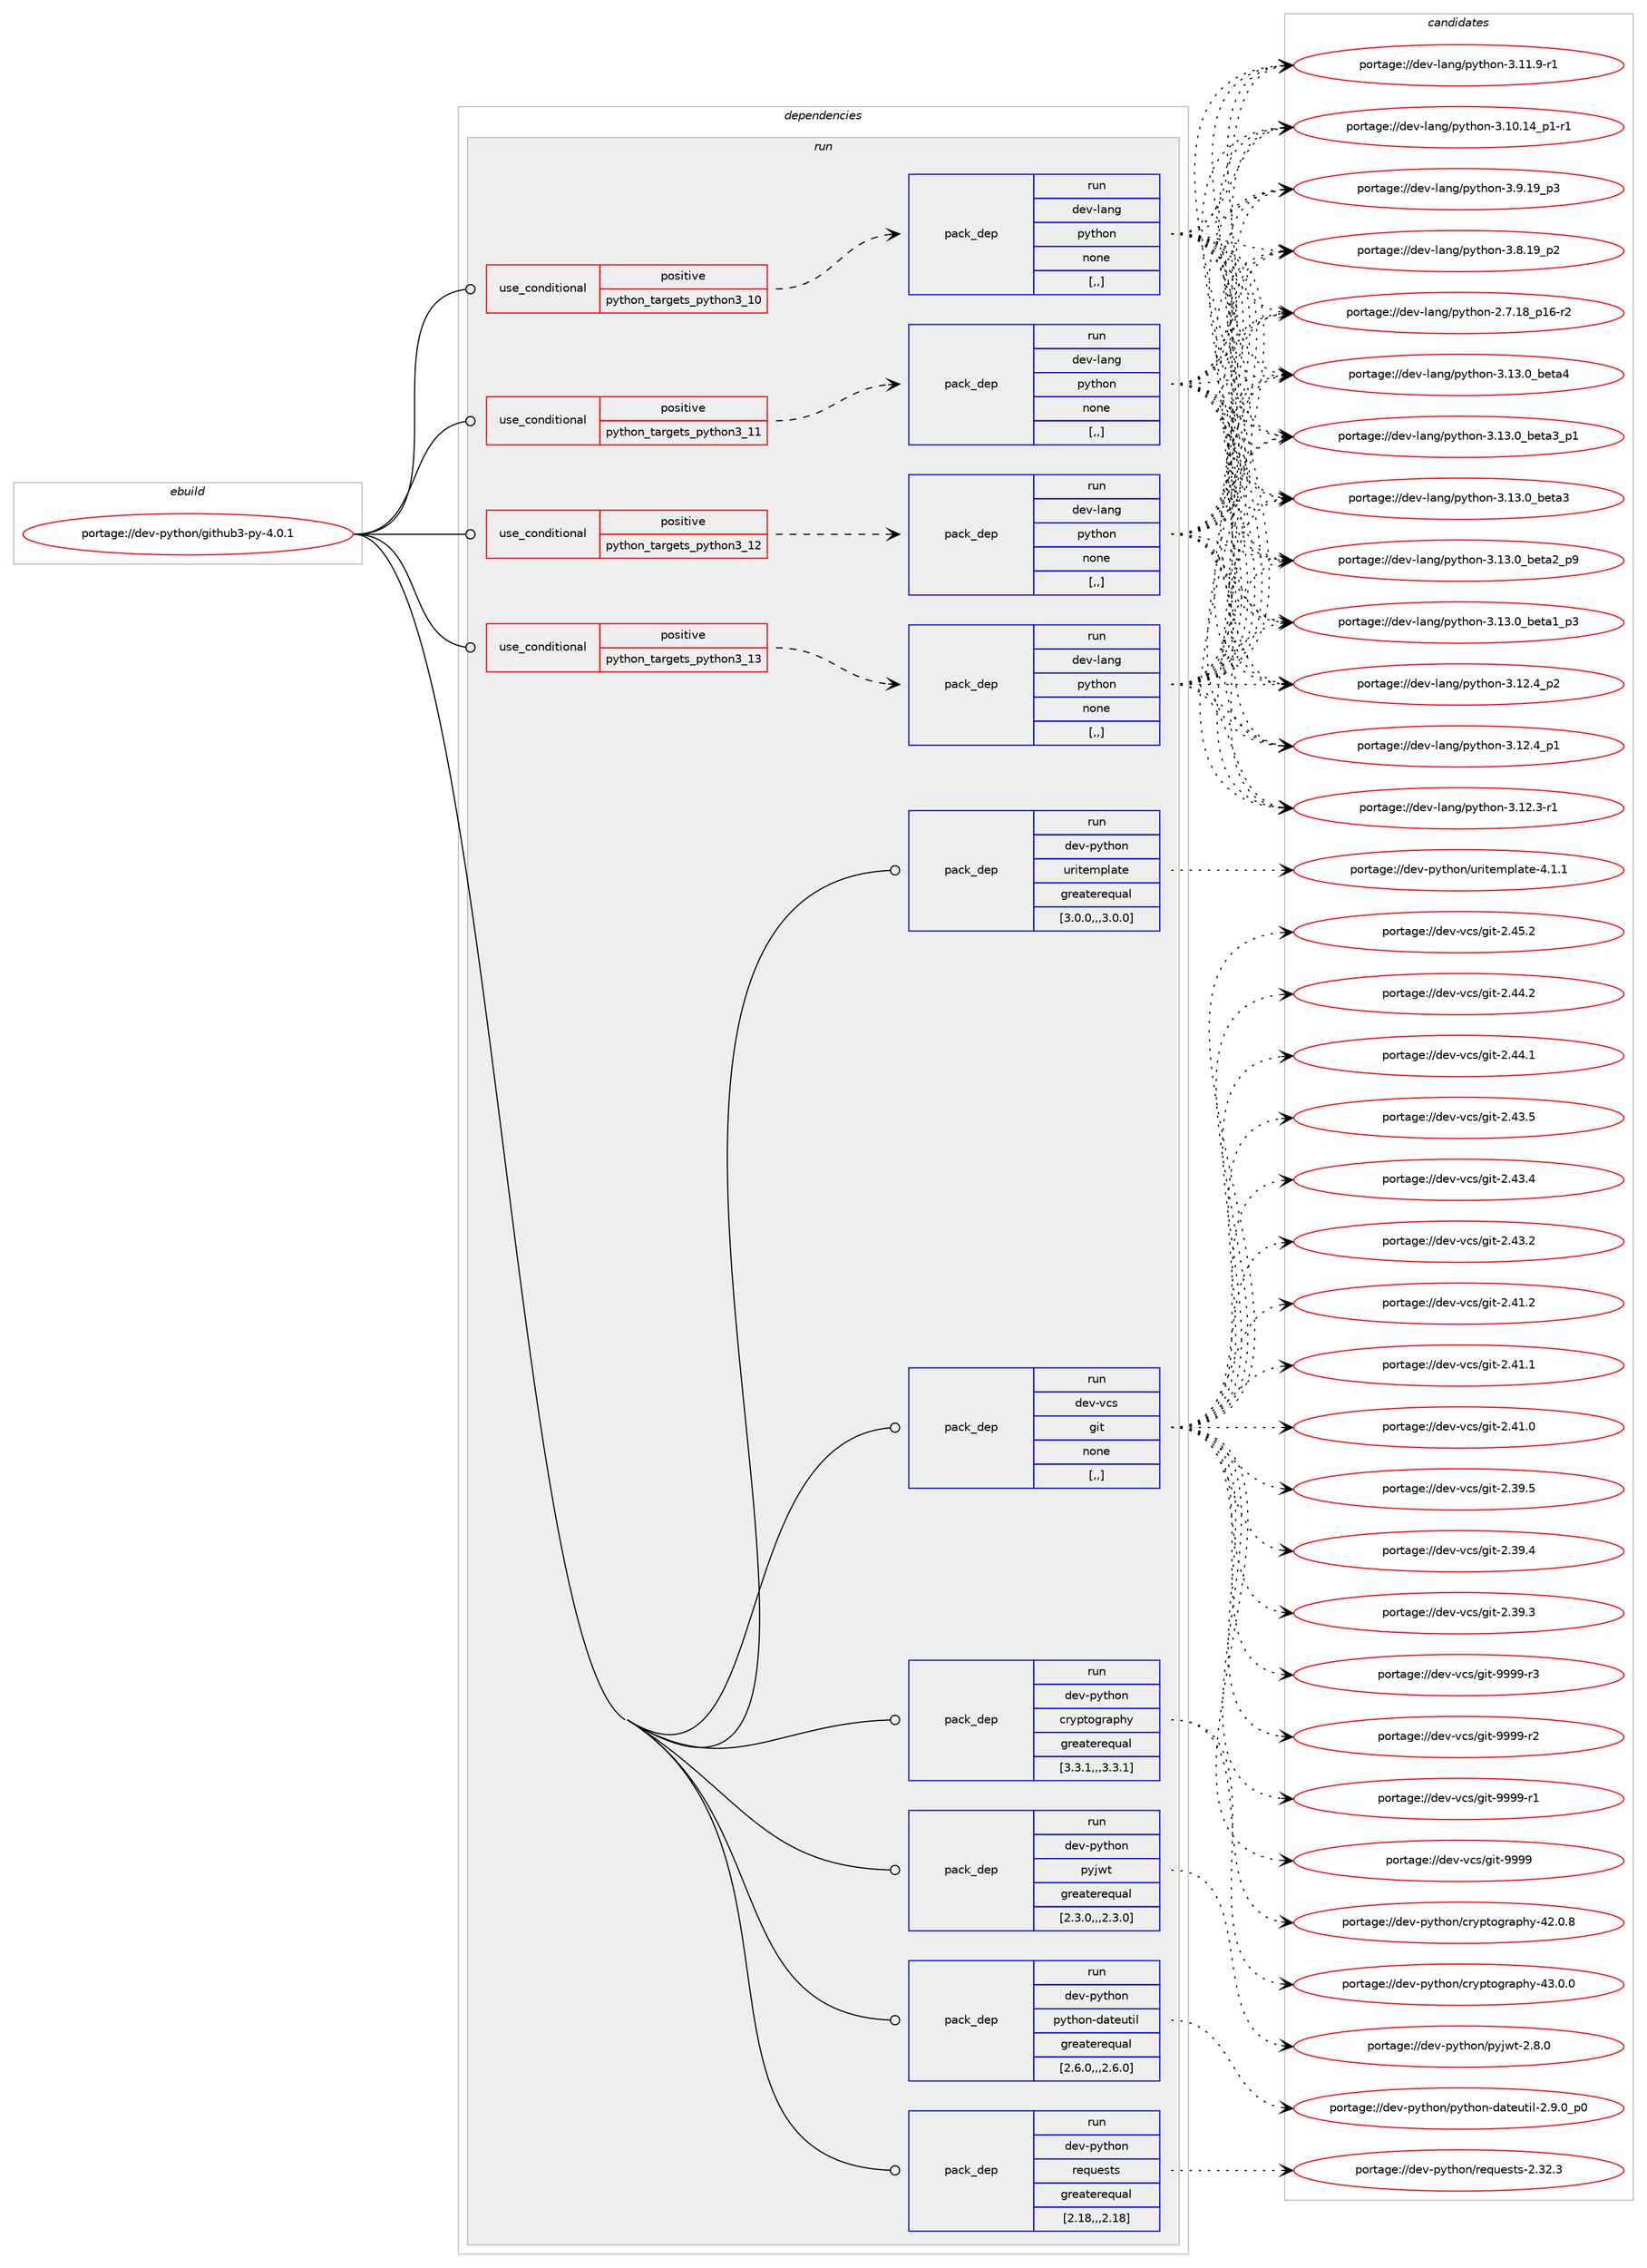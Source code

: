 digraph prolog {

# *************
# Graph options
# *************

newrank=true;
concentrate=true;
compound=true;
graph [rankdir=LR,fontname=Helvetica,fontsize=10,ranksep=1.5];#, ranksep=2.5, nodesep=0.2];
edge  [arrowhead=vee];
node  [fontname=Helvetica,fontsize=10];

# **********
# The ebuild
# **********

subgraph cluster_leftcol {
color=gray;
label=<<i>ebuild</i>>;
id [label="portage://dev-python/github3-py-4.0.1", color=red, width=4, href="../dev-python/github3-py-4.0.1.svg"];
}

# ****************
# The dependencies
# ****************

subgraph cluster_midcol {
color=gray;
label=<<i>dependencies</i>>;
subgraph cluster_compile {
fillcolor="#eeeeee";
style=filled;
label=<<i>compile</i>>;
}
subgraph cluster_compileandrun {
fillcolor="#eeeeee";
style=filled;
label=<<i>compile and run</i>>;
}
subgraph cluster_run {
fillcolor="#eeeeee";
style=filled;
label=<<i>run</i>>;
subgraph cond33129 {
dependency147201 [label=<<TABLE BORDER="0" CELLBORDER="1" CELLSPACING="0" CELLPADDING="4"><TR><TD ROWSPAN="3" CELLPADDING="10">use_conditional</TD></TR><TR><TD>positive</TD></TR><TR><TD>python_targets_python3_10</TD></TR></TABLE>>, shape=none, color=red];
subgraph pack112823 {
dependency147202 [label=<<TABLE BORDER="0" CELLBORDER="1" CELLSPACING="0" CELLPADDING="4" WIDTH="220"><TR><TD ROWSPAN="6" CELLPADDING="30">pack_dep</TD></TR><TR><TD WIDTH="110">run</TD></TR><TR><TD>dev-lang</TD></TR><TR><TD>python</TD></TR><TR><TD>none</TD></TR><TR><TD>[,,]</TD></TR></TABLE>>, shape=none, color=blue];
}
dependency147201:e -> dependency147202:w [weight=20,style="dashed",arrowhead="vee"];
}
id:e -> dependency147201:w [weight=20,style="solid",arrowhead="odot"];
subgraph cond33130 {
dependency147203 [label=<<TABLE BORDER="0" CELLBORDER="1" CELLSPACING="0" CELLPADDING="4"><TR><TD ROWSPAN="3" CELLPADDING="10">use_conditional</TD></TR><TR><TD>positive</TD></TR><TR><TD>python_targets_python3_11</TD></TR></TABLE>>, shape=none, color=red];
subgraph pack112824 {
dependency147204 [label=<<TABLE BORDER="0" CELLBORDER="1" CELLSPACING="0" CELLPADDING="4" WIDTH="220"><TR><TD ROWSPAN="6" CELLPADDING="30">pack_dep</TD></TR><TR><TD WIDTH="110">run</TD></TR><TR><TD>dev-lang</TD></TR><TR><TD>python</TD></TR><TR><TD>none</TD></TR><TR><TD>[,,]</TD></TR></TABLE>>, shape=none, color=blue];
}
dependency147203:e -> dependency147204:w [weight=20,style="dashed",arrowhead="vee"];
}
id:e -> dependency147203:w [weight=20,style="solid",arrowhead="odot"];
subgraph cond33131 {
dependency147205 [label=<<TABLE BORDER="0" CELLBORDER="1" CELLSPACING="0" CELLPADDING="4"><TR><TD ROWSPAN="3" CELLPADDING="10">use_conditional</TD></TR><TR><TD>positive</TD></TR><TR><TD>python_targets_python3_12</TD></TR></TABLE>>, shape=none, color=red];
subgraph pack112825 {
dependency147206 [label=<<TABLE BORDER="0" CELLBORDER="1" CELLSPACING="0" CELLPADDING="4" WIDTH="220"><TR><TD ROWSPAN="6" CELLPADDING="30">pack_dep</TD></TR><TR><TD WIDTH="110">run</TD></TR><TR><TD>dev-lang</TD></TR><TR><TD>python</TD></TR><TR><TD>none</TD></TR><TR><TD>[,,]</TD></TR></TABLE>>, shape=none, color=blue];
}
dependency147205:e -> dependency147206:w [weight=20,style="dashed",arrowhead="vee"];
}
id:e -> dependency147205:w [weight=20,style="solid",arrowhead="odot"];
subgraph cond33132 {
dependency147207 [label=<<TABLE BORDER="0" CELLBORDER="1" CELLSPACING="0" CELLPADDING="4"><TR><TD ROWSPAN="3" CELLPADDING="10">use_conditional</TD></TR><TR><TD>positive</TD></TR><TR><TD>python_targets_python3_13</TD></TR></TABLE>>, shape=none, color=red];
subgraph pack112826 {
dependency147208 [label=<<TABLE BORDER="0" CELLBORDER="1" CELLSPACING="0" CELLPADDING="4" WIDTH="220"><TR><TD ROWSPAN="6" CELLPADDING="30">pack_dep</TD></TR><TR><TD WIDTH="110">run</TD></TR><TR><TD>dev-lang</TD></TR><TR><TD>python</TD></TR><TR><TD>none</TD></TR><TR><TD>[,,]</TD></TR></TABLE>>, shape=none, color=blue];
}
dependency147207:e -> dependency147208:w [weight=20,style="dashed",arrowhead="vee"];
}
id:e -> dependency147207:w [weight=20,style="solid",arrowhead="odot"];
subgraph pack112827 {
dependency147209 [label=<<TABLE BORDER="0" CELLBORDER="1" CELLSPACING="0" CELLPADDING="4" WIDTH="220"><TR><TD ROWSPAN="6" CELLPADDING="30">pack_dep</TD></TR><TR><TD WIDTH="110">run</TD></TR><TR><TD>dev-python</TD></TR><TR><TD>cryptography</TD></TR><TR><TD>greaterequal</TD></TR><TR><TD>[3.3.1,,,3.3.1]</TD></TR></TABLE>>, shape=none, color=blue];
}
id:e -> dependency147209:w [weight=20,style="solid",arrowhead="odot"];
subgraph pack112828 {
dependency147210 [label=<<TABLE BORDER="0" CELLBORDER="1" CELLSPACING="0" CELLPADDING="4" WIDTH="220"><TR><TD ROWSPAN="6" CELLPADDING="30">pack_dep</TD></TR><TR><TD WIDTH="110">run</TD></TR><TR><TD>dev-python</TD></TR><TR><TD>pyjwt</TD></TR><TR><TD>greaterequal</TD></TR><TR><TD>[2.3.0,,,2.3.0]</TD></TR></TABLE>>, shape=none, color=blue];
}
id:e -> dependency147210:w [weight=20,style="solid",arrowhead="odot"];
subgraph pack112829 {
dependency147211 [label=<<TABLE BORDER="0" CELLBORDER="1" CELLSPACING="0" CELLPADDING="4" WIDTH="220"><TR><TD ROWSPAN="6" CELLPADDING="30">pack_dep</TD></TR><TR><TD WIDTH="110">run</TD></TR><TR><TD>dev-python</TD></TR><TR><TD>python-dateutil</TD></TR><TR><TD>greaterequal</TD></TR><TR><TD>[2.6.0,,,2.6.0]</TD></TR></TABLE>>, shape=none, color=blue];
}
id:e -> dependency147211:w [weight=20,style="solid",arrowhead="odot"];
subgraph pack112830 {
dependency147212 [label=<<TABLE BORDER="0" CELLBORDER="1" CELLSPACING="0" CELLPADDING="4" WIDTH="220"><TR><TD ROWSPAN="6" CELLPADDING="30">pack_dep</TD></TR><TR><TD WIDTH="110">run</TD></TR><TR><TD>dev-python</TD></TR><TR><TD>requests</TD></TR><TR><TD>greaterequal</TD></TR><TR><TD>[2.18,,,2.18]</TD></TR></TABLE>>, shape=none, color=blue];
}
id:e -> dependency147212:w [weight=20,style="solid",arrowhead="odot"];
subgraph pack112831 {
dependency147213 [label=<<TABLE BORDER="0" CELLBORDER="1" CELLSPACING="0" CELLPADDING="4" WIDTH="220"><TR><TD ROWSPAN="6" CELLPADDING="30">pack_dep</TD></TR><TR><TD WIDTH="110">run</TD></TR><TR><TD>dev-python</TD></TR><TR><TD>uritemplate</TD></TR><TR><TD>greaterequal</TD></TR><TR><TD>[3.0.0,,,3.0.0]</TD></TR></TABLE>>, shape=none, color=blue];
}
id:e -> dependency147213:w [weight=20,style="solid",arrowhead="odot"];
subgraph pack112832 {
dependency147214 [label=<<TABLE BORDER="0" CELLBORDER="1" CELLSPACING="0" CELLPADDING="4" WIDTH="220"><TR><TD ROWSPAN="6" CELLPADDING="30">pack_dep</TD></TR><TR><TD WIDTH="110">run</TD></TR><TR><TD>dev-vcs</TD></TR><TR><TD>git</TD></TR><TR><TD>none</TD></TR><TR><TD>[,,]</TD></TR></TABLE>>, shape=none, color=blue];
}
id:e -> dependency147214:w [weight=20,style="solid",arrowhead="odot"];
}
}

# **************
# The candidates
# **************

subgraph cluster_choices {
rank=same;
color=gray;
label=<<i>candidates</i>>;

subgraph choice112823 {
color=black;
nodesep=1;
choice1001011184510897110103471121211161041111104551464951464895981011169752 [label="portage://dev-lang/python-3.13.0_beta4", color=red, width=4,href="../dev-lang/python-3.13.0_beta4.svg"];
choice10010111845108971101034711212111610411111045514649514648959810111697519511249 [label="portage://dev-lang/python-3.13.0_beta3_p1", color=red, width=4,href="../dev-lang/python-3.13.0_beta3_p1.svg"];
choice1001011184510897110103471121211161041111104551464951464895981011169751 [label="portage://dev-lang/python-3.13.0_beta3", color=red, width=4,href="../dev-lang/python-3.13.0_beta3.svg"];
choice10010111845108971101034711212111610411111045514649514648959810111697509511257 [label="portage://dev-lang/python-3.13.0_beta2_p9", color=red, width=4,href="../dev-lang/python-3.13.0_beta2_p9.svg"];
choice10010111845108971101034711212111610411111045514649514648959810111697499511251 [label="portage://dev-lang/python-3.13.0_beta1_p3", color=red, width=4,href="../dev-lang/python-3.13.0_beta1_p3.svg"];
choice100101118451089711010347112121116104111110455146495046529511250 [label="portage://dev-lang/python-3.12.4_p2", color=red, width=4,href="../dev-lang/python-3.12.4_p2.svg"];
choice100101118451089711010347112121116104111110455146495046529511249 [label="portage://dev-lang/python-3.12.4_p1", color=red, width=4,href="../dev-lang/python-3.12.4_p1.svg"];
choice100101118451089711010347112121116104111110455146495046514511449 [label="portage://dev-lang/python-3.12.3-r1", color=red, width=4,href="../dev-lang/python-3.12.3-r1.svg"];
choice100101118451089711010347112121116104111110455146494946574511449 [label="portage://dev-lang/python-3.11.9-r1", color=red, width=4,href="../dev-lang/python-3.11.9-r1.svg"];
choice100101118451089711010347112121116104111110455146494846495295112494511449 [label="portage://dev-lang/python-3.10.14_p1-r1", color=red, width=4,href="../dev-lang/python-3.10.14_p1-r1.svg"];
choice100101118451089711010347112121116104111110455146574649579511251 [label="portage://dev-lang/python-3.9.19_p3", color=red, width=4,href="../dev-lang/python-3.9.19_p3.svg"];
choice100101118451089711010347112121116104111110455146564649579511250 [label="portage://dev-lang/python-3.8.19_p2", color=red, width=4,href="../dev-lang/python-3.8.19_p2.svg"];
choice100101118451089711010347112121116104111110455046554649569511249544511450 [label="portage://dev-lang/python-2.7.18_p16-r2", color=red, width=4,href="../dev-lang/python-2.7.18_p16-r2.svg"];
dependency147202:e -> choice1001011184510897110103471121211161041111104551464951464895981011169752:w [style=dotted,weight="100"];
dependency147202:e -> choice10010111845108971101034711212111610411111045514649514648959810111697519511249:w [style=dotted,weight="100"];
dependency147202:e -> choice1001011184510897110103471121211161041111104551464951464895981011169751:w [style=dotted,weight="100"];
dependency147202:e -> choice10010111845108971101034711212111610411111045514649514648959810111697509511257:w [style=dotted,weight="100"];
dependency147202:e -> choice10010111845108971101034711212111610411111045514649514648959810111697499511251:w [style=dotted,weight="100"];
dependency147202:e -> choice100101118451089711010347112121116104111110455146495046529511250:w [style=dotted,weight="100"];
dependency147202:e -> choice100101118451089711010347112121116104111110455146495046529511249:w [style=dotted,weight="100"];
dependency147202:e -> choice100101118451089711010347112121116104111110455146495046514511449:w [style=dotted,weight="100"];
dependency147202:e -> choice100101118451089711010347112121116104111110455146494946574511449:w [style=dotted,weight="100"];
dependency147202:e -> choice100101118451089711010347112121116104111110455146494846495295112494511449:w [style=dotted,weight="100"];
dependency147202:e -> choice100101118451089711010347112121116104111110455146574649579511251:w [style=dotted,weight="100"];
dependency147202:e -> choice100101118451089711010347112121116104111110455146564649579511250:w [style=dotted,weight="100"];
dependency147202:e -> choice100101118451089711010347112121116104111110455046554649569511249544511450:w [style=dotted,weight="100"];
}
subgraph choice112824 {
color=black;
nodesep=1;
choice1001011184510897110103471121211161041111104551464951464895981011169752 [label="portage://dev-lang/python-3.13.0_beta4", color=red, width=4,href="../dev-lang/python-3.13.0_beta4.svg"];
choice10010111845108971101034711212111610411111045514649514648959810111697519511249 [label="portage://dev-lang/python-3.13.0_beta3_p1", color=red, width=4,href="../dev-lang/python-3.13.0_beta3_p1.svg"];
choice1001011184510897110103471121211161041111104551464951464895981011169751 [label="portage://dev-lang/python-3.13.0_beta3", color=red, width=4,href="../dev-lang/python-3.13.0_beta3.svg"];
choice10010111845108971101034711212111610411111045514649514648959810111697509511257 [label="portage://dev-lang/python-3.13.0_beta2_p9", color=red, width=4,href="../dev-lang/python-3.13.0_beta2_p9.svg"];
choice10010111845108971101034711212111610411111045514649514648959810111697499511251 [label="portage://dev-lang/python-3.13.0_beta1_p3", color=red, width=4,href="../dev-lang/python-3.13.0_beta1_p3.svg"];
choice100101118451089711010347112121116104111110455146495046529511250 [label="portage://dev-lang/python-3.12.4_p2", color=red, width=4,href="../dev-lang/python-3.12.4_p2.svg"];
choice100101118451089711010347112121116104111110455146495046529511249 [label="portage://dev-lang/python-3.12.4_p1", color=red, width=4,href="../dev-lang/python-3.12.4_p1.svg"];
choice100101118451089711010347112121116104111110455146495046514511449 [label="portage://dev-lang/python-3.12.3-r1", color=red, width=4,href="../dev-lang/python-3.12.3-r1.svg"];
choice100101118451089711010347112121116104111110455146494946574511449 [label="portage://dev-lang/python-3.11.9-r1", color=red, width=4,href="../dev-lang/python-3.11.9-r1.svg"];
choice100101118451089711010347112121116104111110455146494846495295112494511449 [label="portage://dev-lang/python-3.10.14_p1-r1", color=red, width=4,href="../dev-lang/python-3.10.14_p1-r1.svg"];
choice100101118451089711010347112121116104111110455146574649579511251 [label="portage://dev-lang/python-3.9.19_p3", color=red, width=4,href="../dev-lang/python-3.9.19_p3.svg"];
choice100101118451089711010347112121116104111110455146564649579511250 [label="portage://dev-lang/python-3.8.19_p2", color=red, width=4,href="../dev-lang/python-3.8.19_p2.svg"];
choice100101118451089711010347112121116104111110455046554649569511249544511450 [label="portage://dev-lang/python-2.7.18_p16-r2", color=red, width=4,href="../dev-lang/python-2.7.18_p16-r2.svg"];
dependency147204:e -> choice1001011184510897110103471121211161041111104551464951464895981011169752:w [style=dotted,weight="100"];
dependency147204:e -> choice10010111845108971101034711212111610411111045514649514648959810111697519511249:w [style=dotted,weight="100"];
dependency147204:e -> choice1001011184510897110103471121211161041111104551464951464895981011169751:w [style=dotted,weight="100"];
dependency147204:e -> choice10010111845108971101034711212111610411111045514649514648959810111697509511257:w [style=dotted,weight="100"];
dependency147204:e -> choice10010111845108971101034711212111610411111045514649514648959810111697499511251:w [style=dotted,weight="100"];
dependency147204:e -> choice100101118451089711010347112121116104111110455146495046529511250:w [style=dotted,weight="100"];
dependency147204:e -> choice100101118451089711010347112121116104111110455146495046529511249:w [style=dotted,weight="100"];
dependency147204:e -> choice100101118451089711010347112121116104111110455146495046514511449:w [style=dotted,weight="100"];
dependency147204:e -> choice100101118451089711010347112121116104111110455146494946574511449:w [style=dotted,weight="100"];
dependency147204:e -> choice100101118451089711010347112121116104111110455146494846495295112494511449:w [style=dotted,weight="100"];
dependency147204:e -> choice100101118451089711010347112121116104111110455146574649579511251:w [style=dotted,weight="100"];
dependency147204:e -> choice100101118451089711010347112121116104111110455146564649579511250:w [style=dotted,weight="100"];
dependency147204:e -> choice100101118451089711010347112121116104111110455046554649569511249544511450:w [style=dotted,weight="100"];
}
subgraph choice112825 {
color=black;
nodesep=1;
choice1001011184510897110103471121211161041111104551464951464895981011169752 [label="portage://dev-lang/python-3.13.0_beta4", color=red, width=4,href="../dev-lang/python-3.13.0_beta4.svg"];
choice10010111845108971101034711212111610411111045514649514648959810111697519511249 [label="portage://dev-lang/python-3.13.0_beta3_p1", color=red, width=4,href="../dev-lang/python-3.13.0_beta3_p1.svg"];
choice1001011184510897110103471121211161041111104551464951464895981011169751 [label="portage://dev-lang/python-3.13.0_beta3", color=red, width=4,href="../dev-lang/python-3.13.0_beta3.svg"];
choice10010111845108971101034711212111610411111045514649514648959810111697509511257 [label="portage://dev-lang/python-3.13.0_beta2_p9", color=red, width=4,href="../dev-lang/python-3.13.0_beta2_p9.svg"];
choice10010111845108971101034711212111610411111045514649514648959810111697499511251 [label="portage://dev-lang/python-3.13.0_beta1_p3", color=red, width=4,href="../dev-lang/python-3.13.0_beta1_p3.svg"];
choice100101118451089711010347112121116104111110455146495046529511250 [label="portage://dev-lang/python-3.12.4_p2", color=red, width=4,href="../dev-lang/python-3.12.4_p2.svg"];
choice100101118451089711010347112121116104111110455146495046529511249 [label="portage://dev-lang/python-3.12.4_p1", color=red, width=4,href="../dev-lang/python-3.12.4_p1.svg"];
choice100101118451089711010347112121116104111110455146495046514511449 [label="portage://dev-lang/python-3.12.3-r1", color=red, width=4,href="../dev-lang/python-3.12.3-r1.svg"];
choice100101118451089711010347112121116104111110455146494946574511449 [label="portage://dev-lang/python-3.11.9-r1", color=red, width=4,href="../dev-lang/python-3.11.9-r1.svg"];
choice100101118451089711010347112121116104111110455146494846495295112494511449 [label="portage://dev-lang/python-3.10.14_p1-r1", color=red, width=4,href="../dev-lang/python-3.10.14_p1-r1.svg"];
choice100101118451089711010347112121116104111110455146574649579511251 [label="portage://dev-lang/python-3.9.19_p3", color=red, width=4,href="../dev-lang/python-3.9.19_p3.svg"];
choice100101118451089711010347112121116104111110455146564649579511250 [label="portage://dev-lang/python-3.8.19_p2", color=red, width=4,href="../dev-lang/python-3.8.19_p2.svg"];
choice100101118451089711010347112121116104111110455046554649569511249544511450 [label="portage://dev-lang/python-2.7.18_p16-r2", color=red, width=4,href="../dev-lang/python-2.7.18_p16-r2.svg"];
dependency147206:e -> choice1001011184510897110103471121211161041111104551464951464895981011169752:w [style=dotted,weight="100"];
dependency147206:e -> choice10010111845108971101034711212111610411111045514649514648959810111697519511249:w [style=dotted,weight="100"];
dependency147206:e -> choice1001011184510897110103471121211161041111104551464951464895981011169751:w [style=dotted,weight="100"];
dependency147206:e -> choice10010111845108971101034711212111610411111045514649514648959810111697509511257:w [style=dotted,weight="100"];
dependency147206:e -> choice10010111845108971101034711212111610411111045514649514648959810111697499511251:w [style=dotted,weight="100"];
dependency147206:e -> choice100101118451089711010347112121116104111110455146495046529511250:w [style=dotted,weight="100"];
dependency147206:e -> choice100101118451089711010347112121116104111110455146495046529511249:w [style=dotted,weight="100"];
dependency147206:e -> choice100101118451089711010347112121116104111110455146495046514511449:w [style=dotted,weight="100"];
dependency147206:e -> choice100101118451089711010347112121116104111110455146494946574511449:w [style=dotted,weight="100"];
dependency147206:e -> choice100101118451089711010347112121116104111110455146494846495295112494511449:w [style=dotted,weight="100"];
dependency147206:e -> choice100101118451089711010347112121116104111110455146574649579511251:w [style=dotted,weight="100"];
dependency147206:e -> choice100101118451089711010347112121116104111110455146564649579511250:w [style=dotted,weight="100"];
dependency147206:e -> choice100101118451089711010347112121116104111110455046554649569511249544511450:w [style=dotted,weight="100"];
}
subgraph choice112826 {
color=black;
nodesep=1;
choice1001011184510897110103471121211161041111104551464951464895981011169752 [label="portage://dev-lang/python-3.13.0_beta4", color=red, width=4,href="../dev-lang/python-3.13.0_beta4.svg"];
choice10010111845108971101034711212111610411111045514649514648959810111697519511249 [label="portage://dev-lang/python-3.13.0_beta3_p1", color=red, width=4,href="../dev-lang/python-3.13.0_beta3_p1.svg"];
choice1001011184510897110103471121211161041111104551464951464895981011169751 [label="portage://dev-lang/python-3.13.0_beta3", color=red, width=4,href="../dev-lang/python-3.13.0_beta3.svg"];
choice10010111845108971101034711212111610411111045514649514648959810111697509511257 [label="portage://dev-lang/python-3.13.0_beta2_p9", color=red, width=4,href="../dev-lang/python-3.13.0_beta2_p9.svg"];
choice10010111845108971101034711212111610411111045514649514648959810111697499511251 [label="portage://dev-lang/python-3.13.0_beta1_p3", color=red, width=4,href="../dev-lang/python-3.13.0_beta1_p3.svg"];
choice100101118451089711010347112121116104111110455146495046529511250 [label="portage://dev-lang/python-3.12.4_p2", color=red, width=4,href="../dev-lang/python-3.12.4_p2.svg"];
choice100101118451089711010347112121116104111110455146495046529511249 [label="portage://dev-lang/python-3.12.4_p1", color=red, width=4,href="../dev-lang/python-3.12.4_p1.svg"];
choice100101118451089711010347112121116104111110455146495046514511449 [label="portage://dev-lang/python-3.12.3-r1", color=red, width=4,href="../dev-lang/python-3.12.3-r1.svg"];
choice100101118451089711010347112121116104111110455146494946574511449 [label="portage://dev-lang/python-3.11.9-r1", color=red, width=4,href="../dev-lang/python-3.11.9-r1.svg"];
choice100101118451089711010347112121116104111110455146494846495295112494511449 [label="portage://dev-lang/python-3.10.14_p1-r1", color=red, width=4,href="../dev-lang/python-3.10.14_p1-r1.svg"];
choice100101118451089711010347112121116104111110455146574649579511251 [label="portage://dev-lang/python-3.9.19_p3", color=red, width=4,href="../dev-lang/python-3.9.19_p3.svg"];
choice100101118451089711010347112121116104111110455146564649579511250 [label="portage://dev-lang/python-3.8.19_p2", color=red, width=4,href="../dev-lang/python-3.8.19_p2.svg"];
choice100101118451089711010347112121116104111110455046554649569511249544511450 [label="portage://dev-lang/python-2.7.18_p16-r2", color=red, width=4,href="../dev-lang/python-2.7.18_p16-r2.svg"];
dependency147208:e -> choice1001011184510897110103471121211161041111104551464951464895981011169752:w [style=dotted,weight="100"];
dependency147208:e -> choice10010111845108971101034711212111610411111045514649514648959810111697519511249:w [style=dotted,weight="100"];
dependency147208:e -> choice1001011184510897110103471121211161041111104551464951464895981011169751:w [style=dotted,weight="100"];
dependency147208:e -> choice10010111845108971101034711212111610411111045514649514648959810111697509511257:w [style=dotted,weight="100"];
dependency147208:e -> choice10010111845108971101034711212111610411111045514649514648959810111697499511251:w [style=dotted,weight="100"];
dependency147208:e -> choice100101118451089711010347112121116104111110455146495046529511250:w [style=dotted,weight="100"];
dependency147208:e -> choice100101118451089711010347112121116104111110455146495046529511249:w [style=dotted,weight="100"];
dependency147208:e -> choice100101118451089711010347112121116104111110455146495046514511449:w [style=dotted,weight="100"];
dependency147208:e -> choice100101118451089711010347112121116104111110455146494946574511449:w [style=dotted,weight="100"];
dependency147208:e -> choice100101118451089711010347112121116104111110455146494846495295112494511449:w [style=dotted,weight="100"];
dependency147208:e -> choice100101118451089711010347112121116104111110455146574649579511251:w [style=dotted,weight="100"];
dependency147208:e -> choice100101118451089711010347112121116104111110455146564649579511250:w [style=dotted,weight="100"];
dependency147208:e -> choice100101118451089711010347112121116104111110455046554649569511249544511450:w [style=dotted,weight="100"];
}
subgraph choice112827 {
color=black;
nodesep=1;
choice1001011184511212111610411111047991141211121161111031149711210412145525146484648 [label="portage://dev-python/cryptography-43.0.0", color=red, width=4,href="../dev-python/cryptography-43.0.0.svg"];
choice1001011184511212111610411111047991141211121161111031149711210412145525046484656 [label="portage://dev-python/cryptography-42.0.8", color=red, width=4,href="../dev-python/cryptography-42.0.8.svg"];
dependency147209:e -> choice1001011184511212111610411111047991141211121161111031149711210412145525146484648:w [style=dotted,weight="100"];
dependency147209:e -> choice1001011184511212111610411111047991141211121161111031149711210412145525046484656:w [style=dotted,weight="100"];
}
subgraph choice112828 {
color=black;
nodesep=1;
choice1001011184511212111610411111047112121106119116455046564648 [label="portage://dev-python/pyjwt-2.8.0", color=red, width=4,href="../dev-python/pyjwt-2.8.0.svg"];
dependency147210:e -> choice1001011184511212111610411111047112121106119116455046564648:w [style=dotted,weight="100"];
}
subgraph choice112829 {
color=black;
nodesep=1;
choice100101118451121211161041111104711212111610411111045100971161011171161051084550465746489511248 [label="portage://dev-python/python-dateutil-2.9.0_p0", color=red, width=4,href="../dev-python/python-dateutil-2.9.0_p0.svg"];
dependency147211:e -> choice100101118451121211161041111104711212111610411111045100971161011171161051084550465746489511248:w [style=dotted,weight="100"];
}
subgraph choice112830 {
color=black;
nodesep=1;
choice100101118451121211161041111104711410111311710111511611545504651504651 [label="portage://dev-python/requests-2.32.3", color=red, width=4,href="../dev-python/requests-2.32.3.svg"];
dependency147212:e -> choice100101118451121211161041111104711410111311710111511611545504651504651:w [style=dotted,weight="100"];
}
subgraph choice112831 {
color=black;
nodesep=1;
choice100101118451121211161041111104711711410511610110911210897116101455246494649 [label="portage://dev-python/uritemplate-4.1.1", color=red, width=4,href="../dev-python/uritemplate-4.1.1.svg"];
dependency147213:e -> choice100101118451121211161041111104711711410511610110911210897116101455246494649:w [style=dotted,weight="100"];
}
subgraph choice112832 {
color=black;
nodesep=1;
choice10010111845118991154710310511645575757574511451 [label="portage://dev-vcs/git-9999-r3", color=red, width=4,href="../dev-vcs/git-9999-r3.svg"];
choice10010111845118991154710310511645575757574511450 [label="portage://dev-vcs/git-9999-r2", color=red, width=4,href="../dev-vcs/git-9999-r2.svg"];
choice10010111845118991154710310511645575757574511449 [label="portage://dev-vcs/git-9999-r1", color=red, width=4,href="../dev-vcs/git-9999-r1.svg"];
choice1001011184511899115471031051164557575757 [label="portage://dev-vcs/git-9999", color=red, width=4,href="../dev-vcs/git-9999.svg"];
choice10010111845118991154710310511645504652534650 [label="portage://dev-vcs/git-2.45.2", color=red, width=4,href="../dev-vcs/git-2.45.2.svg"];
choice10010111845118991154710310511645504652524650 [label="portage://dev-vcs/git-2.44.2", color=red, width=4,href="../dev-vcs/git-2.44.2.svg"];
choice10010111845118991154710310511645504652524649 [label="portage://dev-vcs/git-2.44.1", color=red, width=4,href="../dev-vcs/git-2.44.1.svg"];
choice10010111845118991154710310511645504652514653 [label="portage://dev-vcs/git-2.43.5", color=red, width=4,href="../dev-vcs/git-2.43.5.svg"];
choice10010111845118991154710310511645504652514652 [label="portage://dev-vcs/git-2.43.4", color=red, width=4,href="../dev-vcs/git-2.43.4.svg"];
choice10010111845118991154710310511645504652514650 [label="portage://dev-vcs/git-2.43.2", color=red, width=4,href="../dev-vcs/git-2.43.2.svg"];
choice10010111845118991154710310511645504652494650 [label="portage://dev-vcs/git-2.41.2", color=red, width=4,href="../dev-vcs/git-2.41.2.svg"];
choice10010111845118991154710310511645504652494649 [label="portage://dev-vcs/git-2.41.1", color=red, width=4,href="../dev-vcs/git-2.41.1.svg"];
choice10010111845118991154710310511645504652494648 [label="portage://dev-vcs/git-2.41.0", color=red, width=4,href="../dev-vcs/git-2.41.0.svg"];
choice10010111845118991154710310511645504651574653 [label="portage://dev-vcs/git-2.39.5", color=red, width=4,href="../dev-vcs/git-2.39.5.svg"];
choice10010111845118991154710310511645504651574652 [label="portage://dev-vcs/git-2.39.4", color=red, width=4,href="../dev-vcs/git-2.39.4.svg"];
choice10010111845118991154710310511645504651574651 [label="portage://dev-vcs/git-2.39.3", color=red, width=4,href="../dev-vcs/git-2.39.3.svg"];
dependency147214:e -> choice10010111845118991154710310511645575757574511451:w [style=dotted,weight="100"];
dependency147214:e -> choice10010111845118991154710310511645575757574511450:w [style=dotted,weight="100"];
dependency147214:e -> choice10010111845118991154710310511645575757574511449:w [style=dotted,weight="100"];
dependency147214:e -> choice1001011184511899115471031051164557575757:w [style=dotted,weight="100"];
dependency147214:e -> choice10010111845118991154710310511645504652534650:w [style=dotted,weight="100"];
dependency147214:e -> choice10010111845118991154710310511645504652524650:w [style=dotted,weight="100"];
dependency147214:e -> choice10010111845118991154710310511645504652524649:w [style=dotted,weight="100"];
dependency147214:e -> choice10010111845118991154710310511645504652514653:w [style=dotted,weight="100"];
dependency147214:e -> choice10010111845118991154710310511645504652514652:w [style=dotted,weight="100"];
dependency147214:e -> choice10010111845118991154710310511645504652514650:w [style=dotted,weight="100"];
dependency147214:e -> choice10010111845118991154710310511645504652494650:w [style=dotted,weight="100"];
dependency147214:e -> choice10010111845118991154710310511645504652494649:w [style=dotted,weight="100"];
dependency147214:e -> choice10010111845118991154710310511645504652494648:w [style=dotted,weight="100"];
dependency147214:e -> choice10010111845118991154710310511645504651574653:w [style=dotted,weight="100"];
dependency147214:e -> choice10010111845118991154710310511645504651574652:w [style=dotted,weight="100"];
dependency147214:e -> choice10010111845118991154710310511645504651574651:w [style=dotted,weight="100"];
}
}

}
